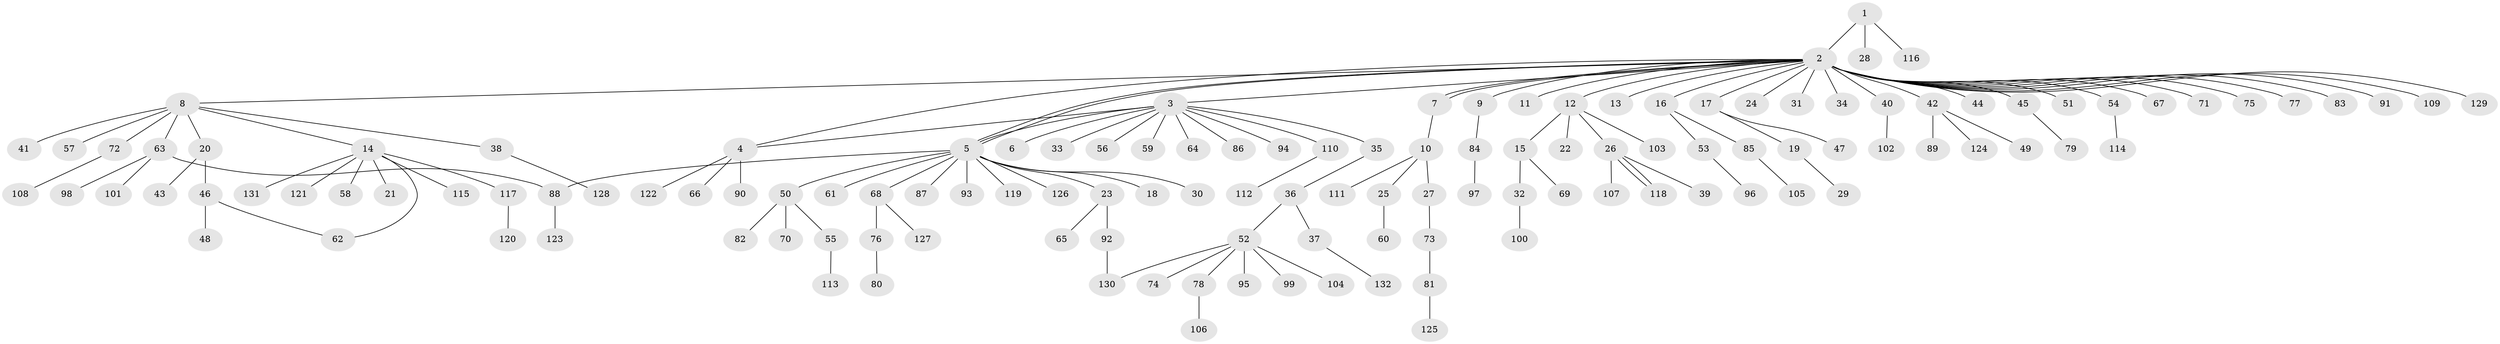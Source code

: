 // coarse degree distribution, {2: 0.1485148514851485, 31: 0.009900990099009901, 11: 0.009900990099009901, 4: 0.039603960396039604, 16: 0.009900990099009901, 1: 0.6831683168316832, 3: 0.0594059405940594, 7: 0.019801980198019802, 6: 0.009900990099009901, 5: 0.009900990099009901}
// Generated by graph-tools (version 1.1) at 2025/23/03/03/25 07:23:50]
// undirected, 132 vertices, 139 edges
graph export_dot {
graph [start="1"]
  node [color=gray90,style=filled];
  1;
  2;
  3;
  4;
  5;
  6;
  7;
  8;
  9;
  10;
  11;
  12;
  13;
  14;
  15;
  16;
  17;
  18;
  19;
  20;
  21;
  22;
  23;
  24;
  25;
  26;
  27;
  28;
  29;
  30;
  31;
  32;
  33;
  34;
  35;
  36;
  37;
  38;
  39;
  40;
  41;
  42;
  43;
  44;
  45;
  46;
  47;
  48;
  49;
  50;
  51;
  52;
  53;
  54;
  55;
  56;
  57;
  58;
  59;
  60;
  61;
  62;
  63;
  64;
  65;
  66;
  67;
  68;
  69;
  70;
  71;
  72;
  73;
  74;
  75;
  76;
  77;
  78;
  79;
  80;
  81;
  82;
  83;
  84;
  85;
  86;
  87;
  88;
  89;
  90;
  91;
  92;
  93;
  94;
  95;
  96;
  97;
  98;
  99;
  100;
  101;
  102;
  103;
  104;
  105;
  106;
  107;
  108;
  109;
  110;
  111;
  112;
  113;
  114;
  115;
  116;
  117;
  118;
  119;
  120;
  121;
  122;
  123;
  124;
  125;
  126;
  127;
  128;
  129;
  130;
  131;
  132;
  1 -- 2;
  1 -- 28;
  1 -- 116;
  2 -- 3;
  2 -- 4;
  2 -- 5;
  2 -- 5;
  2 -- 7;
  2 -- 7;
  2 -- 8;
  2 -- 9;
  2 -- 11;
  2 -- 12;
  2 -- 13;
  2 -- 16;
  2 -- 17;
  2 -- 24;
  2 -- 31;
  2 -- 34;
  2 -- 40;
  2 -- 42;
  2 -- 44;
  2 -- 45;
  2 -- 51;
  2 -- 54;
  2 -- 67;
  2 -- 71;
  2 -- 75;
  2 -- 77;
  2 -- 83;
  2 -- 91;
  2 -- 109;
  2 -- 129;
  3 -- 4;
  3 -- 5;
  3 -- 6;
  3 -- 33;
  3 -- 35;
  3 -- 56;
  3 -- 59;
  3 -- 64;
  3 -- 86;
  3 -- 94;
  3 -- 110;
  4 -- 66;
  4 -- 90;
  4 -- 122;
  5 -- 18;
  5 -- 23;
  5 -- 30;
  5 -- 50;
  5 -- 61;
  5 -- 68;
  5 -- 87;
  5 -- 88;
  5 -- 93;
  5 -- 119;
  5 -- 126;
  7 -- 10;
  8 -- 14;
  8 -- 20;
  8 -- 38;
  8 -- 41;
  8 -- 57;
  8 -- 63;
  8 -- 72;
  9 -- 84;
  10 -- 25;
  10 -- 27;
  10 -- 111;
  12 -- 15;
  12 -- 22;
  12 -- 26;
  12 -- 103;
  14 -- 21;
  14 -- 58;
  14 -- 62;
  14 -- 115;
  14 -- 117;
  14 -- 121;
  14 -- 131;
  15 -- 32;
  15 -- 69;
  16 -- 53;
  16 -- 85;
  17 -- 19;
  17 -- 47;
  19 -- 29;
  20 -- 43;
  20 -- 46;
  23 -- 65;
  23 -- 92;
  25 -- 60;
  26 -- 39;
  26 -- 107;
  26 -- 118;
  26 -- 118;
  27 -- 73;
  32 -- 100;
  35 -- 36;
  36 -- 37;
  36 -- 52;
  37 -- 132;
  38 -- 128;
  40 -- 102;
  42 -- 49;
  42 -- 89;
  42 -- 124;
  45 -- 79;
  46 -- 48;
  46 -- 62;
  50 -- 55;
  50 -- 70;
  50 -- 82;
  52 -- 74;
  52 -- 78;
  52 -- 95;
  52 -- 99;
  52 -- 104;
  52 -- 130;
  53 -- 96;
  54 -- 114;
  55 -- 113;
  63 -- 88;
  63 -- 98;
  63 -- 101;
  68 -- 76;
  68 -- 127;
  72 -- 108;
  73 -- 81;
  76 -- 80;
  78 -- 106;
  81 -- 125;
  84 -- 97;
  85 -- 105;
  88 -- 123;
  92 -- 130;
  110 -- 112;
  117 -- 120;
}

